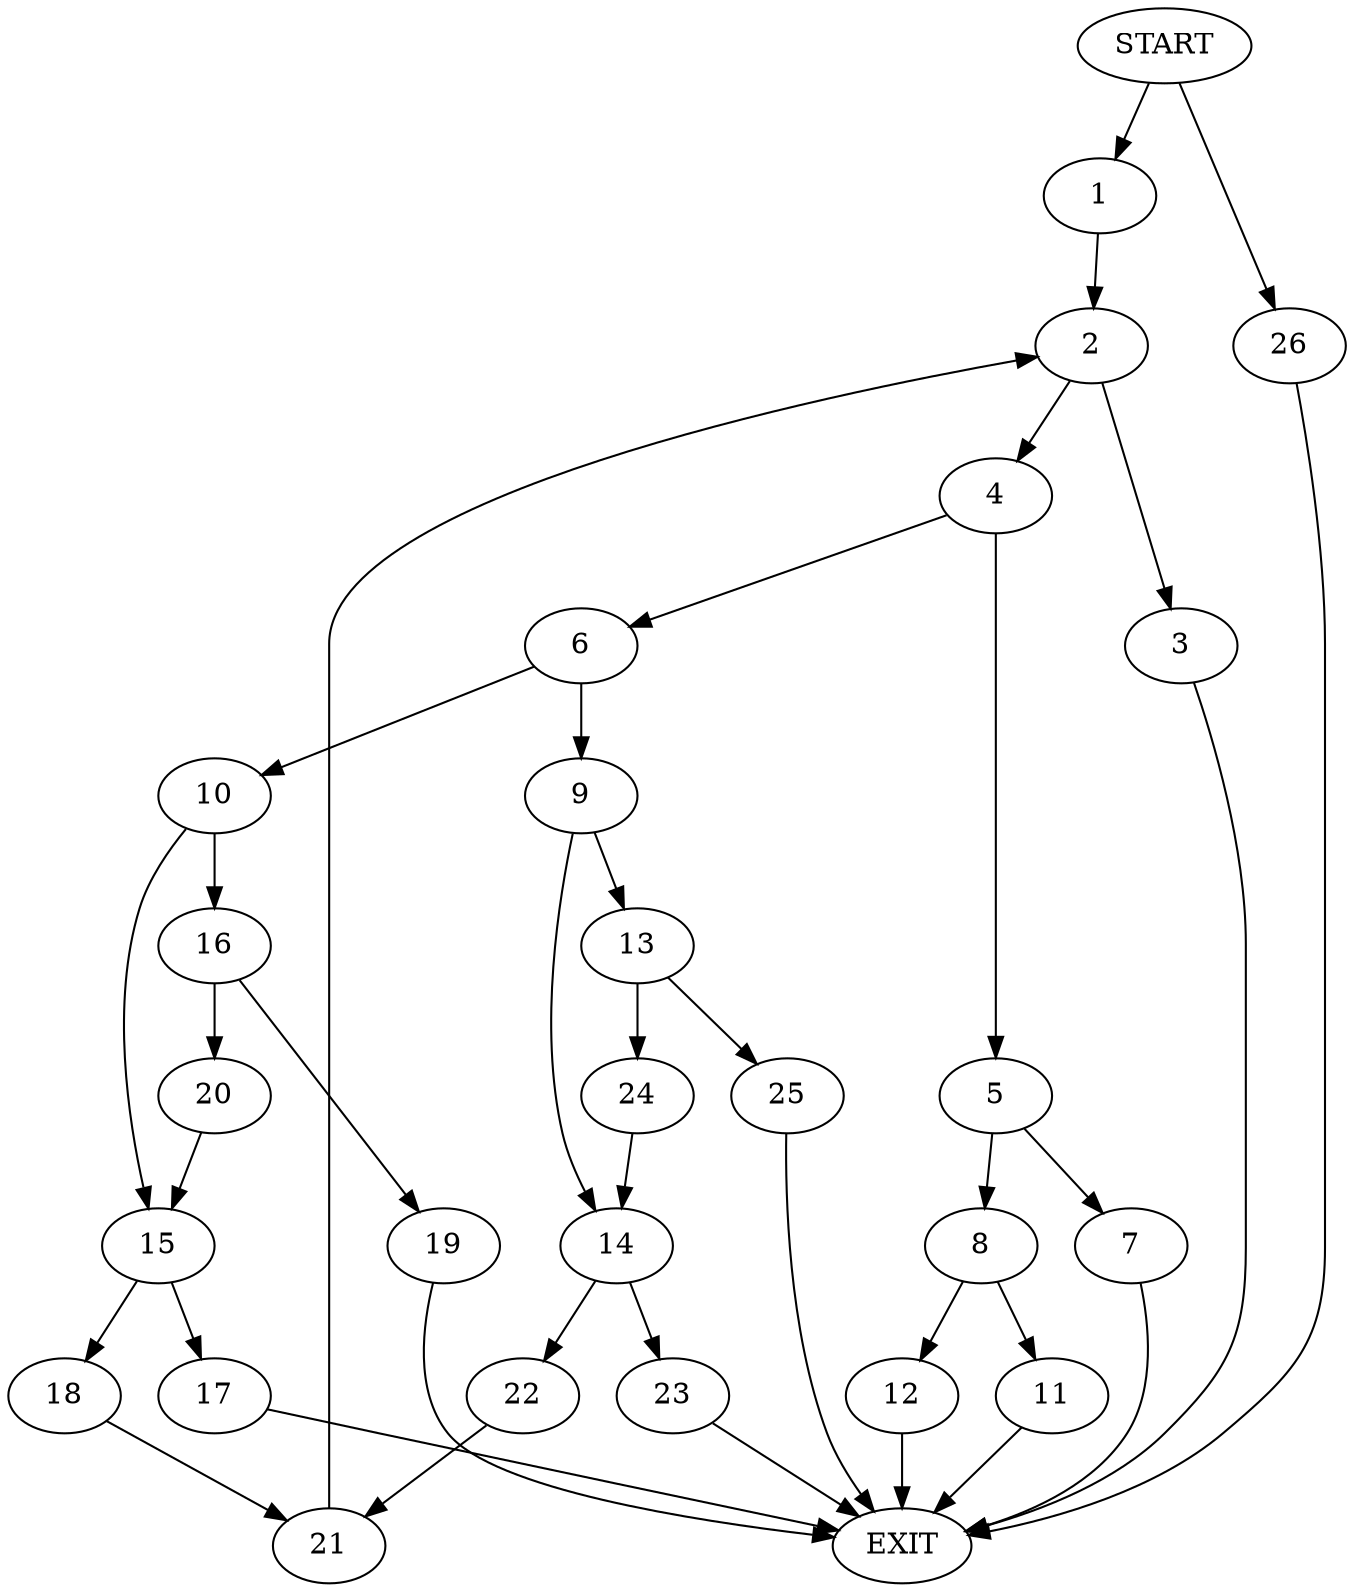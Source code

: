 digraph {
0 [label="START"]
27 [label="EXIT"]
0 -> 1
1 -> 2
2 -> 3
2 -> 4
3 -> 27
4 -> 5
4 -> 6
5 -> 7
5 -> 8
6 -> 9
6 -> 10
7 -> 27
8 -> 11
8 -> 12
12 -> 27
11 -> 27
9 -> 13
9 -> 14
10 -> 15
10 -> 16
15 -> 17
15 -> 18
16 -> 19
16 -> 20
20 -> 15
19 -> 27
18 -> 21
17 -> 27
21 -> 2
14 -> 22
14 -> 23
13 -> 24
13 -> 25
25 -> 27
24 -> 14
23 -> 27
22 -> 21
0 -> 26
26 -> 27
}
